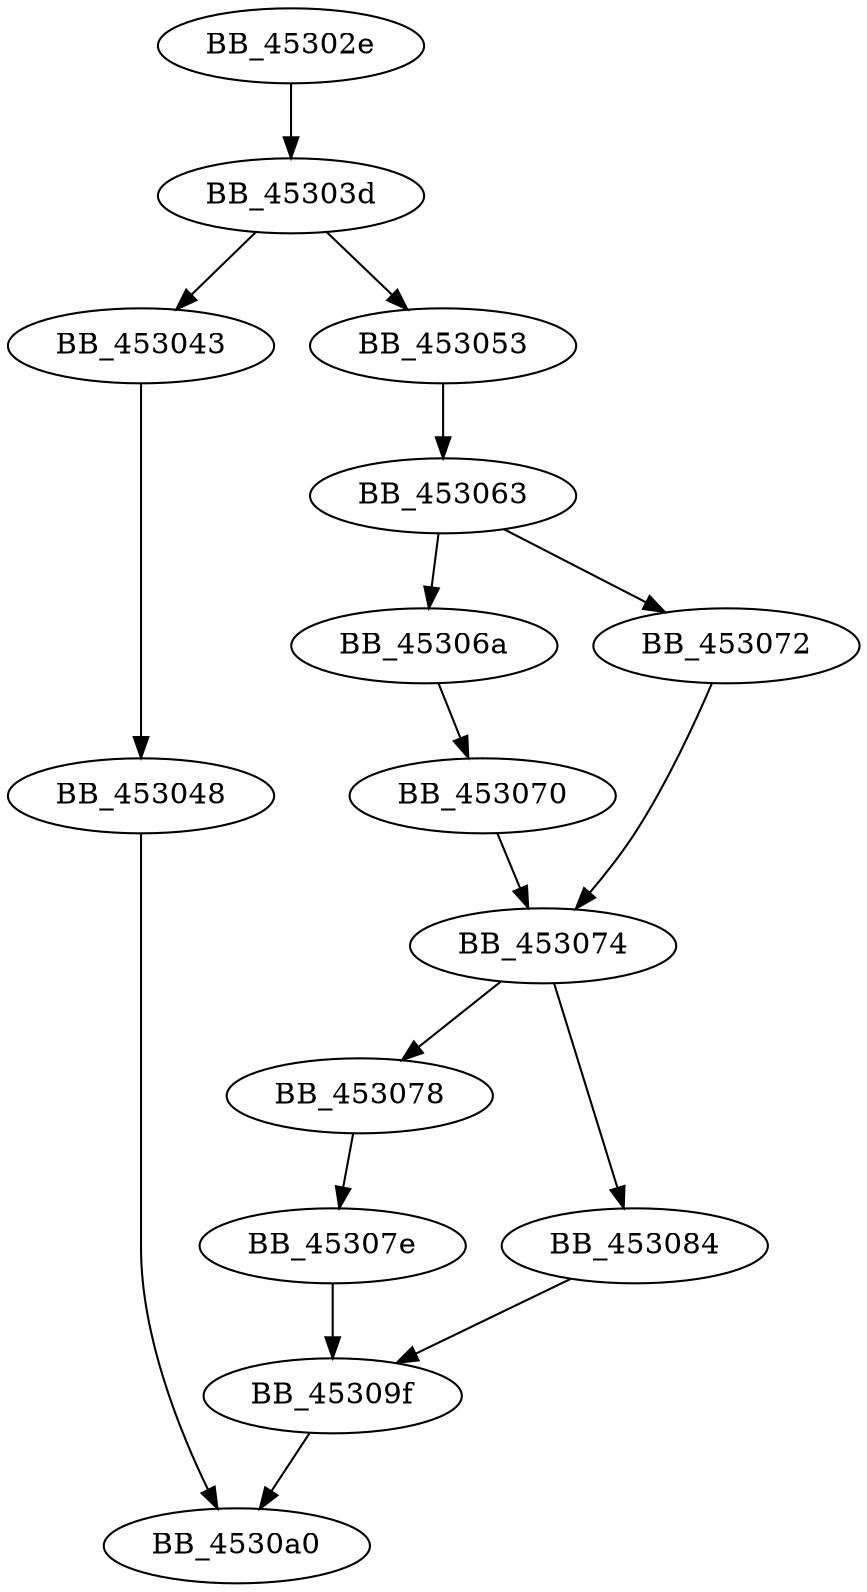 DiGraph sub_45302E{
BB_45302e->BB_45303d
BB_45303d->BB_453043
BB_45303d->BB_453053
BB_453043->BB_453048
BB_453048->BB_4530a0
BB_453053->BB_453063
BB_453063->BB_45306a
BB_453063->BB_453072
BB_45306a->BB_453070
BB_453070->BB_453074
BB_453072->BB_453074
BB_453074->BB_453078
BB_453074->BB_453084
BB_453078->BB_45307e
BB_45307e->BB_45309f
BB_453084->BB_45309f
BB_45309f->BB_4530a0
}
